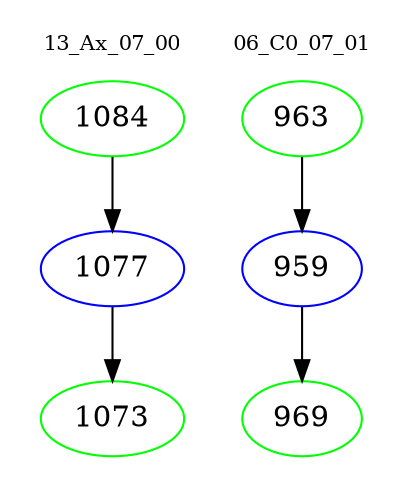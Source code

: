 digraph{
subgraph cluster_0 {
color = white
label = "13_Ax_07_00";
fontsize=10;
T0_1084 [label="1084", color="green"]
T0_1084 -> T0_1077 [color="black"]
T0_1077 [label="1077", color="blue"]
T0_1077 -> T0_1073 [color="black"]
T0_1073 [label="1073", color="green"]
}
subgraph cluster_1 {
color = white
label = "06_C0_07_01";
fontsize=10;
T1_963 [label="963", color="green"]
T1_963 -> T1_959 [color="black"]
T1_959 [label="959", color="blue"]
T1_959 -> T1_969 [color="black"]
T1_969 [label="969", color="green"]
}
}
